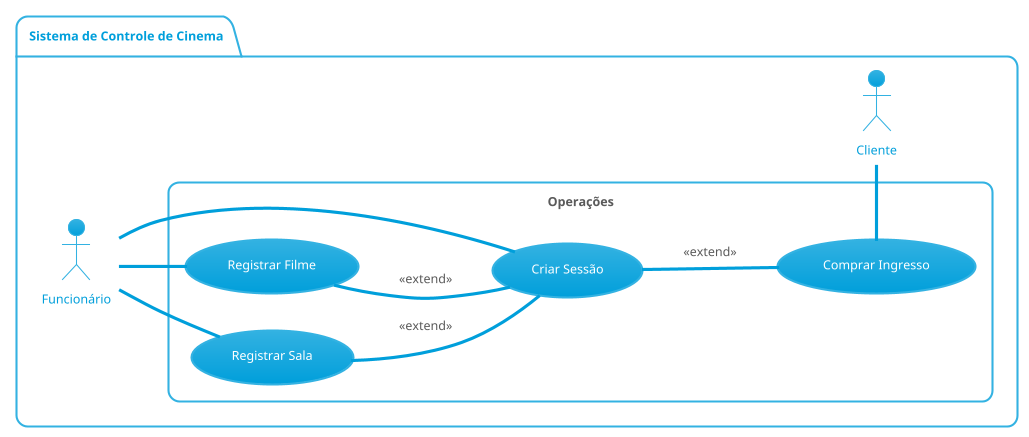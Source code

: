 @startuml Cinema
!theme bluegray
left to right direction

package "Sistema de Controle de Cinema" {
    actor "Cliente" as Cliente
    actor "Funcionário" as Funcionario

    rectangle "Operações" {
        usecase "Registrar Sala" as RegistrarSala
        usecase "Registrar Filme" as RegistrarFilme
        usecase "Criar Sessão" as CriarSessao
        usecase "Comprar Ingresso" as ComprarIngresso
    }

    Cliente -left-- ComprarIngresso
    Funcionario -- RegistrarSala
    Funcionario -- RegistrarFilme
    Funcionario -- CriarSessao
    RegistrarSala -- CriarSessao : <<extend>>
    RegistrarFilme -- CriarSessao : <<extend>>
    CriarSessao -- ComprarIngresso : <<extend>>
}
@enduml